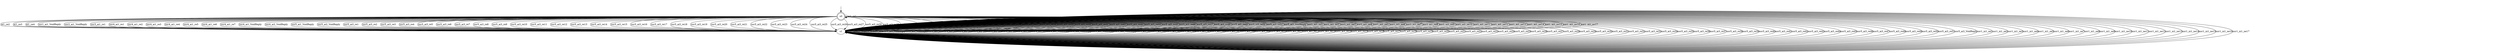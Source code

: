 digraph T {
s0 [label="s0", shape=doublecircle];
s1 [label="s1"];
s0 -> s0 [label="ai1_ce1"];
s0 -> s1 [label="ai1_ce2"];
s0 -> s1 [label="ai1_ce3"];
s0 -> s1 [label="ai1_ce4"];
s0 -> s1 [label="usr1_ai1_VoidReply"];
s0 -> s1 [label="usr2_ai1_VoidReply"];
s0 -> s1 [label="usr3_ai1_re1"];
s0 -> s1 [label="usr4_ai1_re1"];
s0 -> s1 [label="usr4_ai1_re2"];
s0 -> s1 [label="usr4_ai1_re3"];
s0 -> s1 [label="usr4_ai1_re4"];
s0 -> s1 [label="usr4_ai1_re5"];
s0 -> s1 [label="usr4_ai1_re6"];
s0 -> s1 [label="usr4_ai1_re7"];
s0 -> s1 [label="usr4_ai1_VoidReply"];
s0 -> s1 [label="usr4_ai2_VoidReply"];
s0 -> s1 [label="usr5_ai1_VoidReply"];
s0 -> s1 [label="usr5_ai2_VoidReply"];
s0 -> s1 [label="usr5_ai3_re1"];
s0 -> s1 [label="usr5_ai3_re2"];
s0 -> s1 [label="usr5_ai3_re3"];
s0 -> s1 [label="usr5_ai3_re4"];
s0 -> s1 [label="usr5_ai3_re5"];
s0 -> s1 [label="usr5_ai3_re6"];
s0 -> s1 [label="usr5_ai3_re7"];
s0 -> s1 [label="usr5_ai3_re8"];
s0 -> s1 [label="usr5_ai3_re9"];
s0 -> s1 [label="usr5_ai3_re10"];
s0 -> s1 [label="usr5_ai3_re11"];
s0 -> s1 [label="usr5_ai3_re12"];
s0 -> s1 [label="usr5_ai3_re13"];
s0 -> s1 [label="usr5_ai3_re14"];
s0 -> s1 [label="usr5_ai3_re15"];
s0 -> s1 [label="usr5_ai3_re16"];
s0 -> s1 [label="usr5_ai3_re17"];
s0 -> s1 [label="usr5_ai3_re18"];
s0 -> s1 [label="usr5_ai3_re19"];
s0 -> s1 [label="usr5_ai3_re20"];
s0 -> s1 [label="usr5_ai3_re21"];
s0 -> s1 [label="usr5_ai3_re22"];
s0 -> s1 [label="usr5_ai3_re23"];
s0 -> s1 [label="usr5_ai3_re24"];
s0 -> s1 [label="usr5_ai3_re25"];
s0 -> s1 [label="usr5_ai3_re26"];
s0 -> s1 [label="usr5_ai3_re27"];
s0 -> s1 [label="usr5_ai3_re28"];
s0 -> s1 [label="usr5_ai3_re29"];
s0 -> s1 [label="usr5_ai3_re30"];
s0 -> s1 [label="usr5_ai3_re31"];
s0 -> s1 [label="usr5_ai3_re32"];
s0 -> s1 [label="usr5_ai3_re33"];
s0 -> s1 [label="usr5_ai3_re34"];
s0 -> s1 [label="usr5_ai3_re35"];
s0 -> s1 [label="usr5_ai3_re36"];
s0 -> s1 [label="usr5_ai3_re37"];
s0 -> s1 [label="usr5_ai3_re38"];
s0 -> s1 [label="usr5_ai3_re39"];
s0 -> s1 [label="usr5_ai3_re40"];
s0 -> s1 [label="usr5_ai3_re41"];
s0 -> s1 [label="usr5_ai3_re42"];
s0 -> s1 [label="usr5_ai3_re43"];
s0 -> s1 [label="usr5_ai3_re44"];
s0 -> s1 [label="usr5_ai3_re45"];
s0 -> s1 [label="usr5_ai3_re46"];
s0 -> s1 [label="usr5_ai3_re47"];
s0 -> s1 [label="usr5_ai3_re48"];
s0 -> s1 [label="usr5_ai3_re49"];
s0 -> s1 [label="usr5_ai3_re50"];
s0 -> s1 [label="usr5_ai3_re51"];
s0 -> s1 [label="usr5_ai3_VoidReply"];
s0 -> s1 [label="usr1_ni1_ne1"];
s0 -> s1 [label="usr1_ni1_ne2"];
s0 -> s1 [label="usr1_ni1_ne3"];
s0 -> s1 [label="usr1_ni1_ne4"];
s0 -> s1 [label="usr1_ni1_ne5"];
s0 -> s1 [label="usr1_ni1_ne6"];
s0 -> s1 [label="usr1_ni1_ne7"];
s0 -> s1 [label="usr1_ni1_ne8"];
s0 -> s1 [label="usr1_ni1_ne9"];
s0 -> s1 [label="usr1_ni1_ne10"];
s0 -> s1 [label="usr1_ni1_ne11"];
s0 -> s1 [label="usr1_ni1_ne12"];
s0 -> s1 [label="usr1_ni1_ne13"];
s0 -> s1 [label="usr1_ni1_ne14"];
s0 -> s1 [label="usr1_ni1_ne15"];
s0 -> s1 [label="usr1_ni1_ne16"];
s0 -> s1 [label="usr1_ni1_ne17"];
s1 -> s1 [label="ai1_ce1"];
s1 -> s1 [label="ai1_ce2"];
s1 -> s1 [label="ai1_ce3"];
s1 -> s1 [label="ai1_ce4"];
s1 -> s1 [label="usr1_ai1_VoidReply"];
s1 -> s1 [label="usr2_ai1_VoidReply"];
s1 -> s1 [label="usr3_ai1_re1"];
s1 -> s1 [label="usr4_ai1_re1"];
s1 -> s1 [label="usr4_ai1_re2"];
s1 -> s1 [label="usr4_ai1_re3"];
s1 -> s1 [label="usr4_ai1_re4"];
s1 -> s1 [label="usr4_ai1_re5"];
s1 -> s1 [label="usr4_ai1_re6"];
s1 -> s1 [label="usr4_ai1_re7"];
s1 -> s1 [label="usr4_ai1_VoidReply"];
s1 -> s1 [label="usr4_ai2_VoidReply"];
s1 -> s1 [label="usr5_ai1_VoidReply"];
s1 -> s1 [label="usr5_ai2_VoidReply"];
s1 -> s1 [label="usr5_ai3_re1"];
s1 -> s1 [label="usr5_ai3_re2"];
s1 -> s1 [label="usr5_ai3_re3"];
s1 -> s1 [label="usr5_ai3_re4"];
s1 -> s1 [label="usr5_ai3_re5"];
s1 -> s1 [label="usr5_ai3_re6"];
s1 -> s1 [label="usr5_ai3_re7"];
s1 -> s1 [label="usr5_ai3_re8"];
s1 -> s1 [label="usr5_ai3_re9"];
s1 -> s1 [label="usr5_ai3_re10"];
s1 -> s1 [label="usr5_ai3_re11"];
s1 -> s1 [label="usr5_ai3_re12"];
s1 -> s1 [label="usr5_ai3_re13"];
s1 -> s1 [label="usr5_ai3_re14"];
s1 -> s1 [label="usr5_ai3_re15"];
s1 -> s1 [label="usr5_ai3_re16"];
s1 -> s1 [label="usr5_ai3_re17"];
s1 -> s1 [label="usr5_ai3_re18"];
s1 -> s1 [label="usr5_ai3_re19"];
s1 -> s1 [label="usr5_ai3_re20"];
s1 -> s1 [label="usr5_ai3_re21"];
s1 -> s1 [label="usr5_ai3_re22"];
s1 -> s1 [label="usr5_ai3_re23"];
s1 -> s1 [label="usr5_ai3_re24"];
s1 -> s1 [label="usr5_ai3_re25"];
s1 -> s1 [label="usr5_ai3_re26"];
s1 -> s1 [label="usr5_ai3_re27"];
s1 -> s1 [label="usr5_ai3_re28"];
s1 -> s1 [label="usr5_ai3_re29"];
s1 -> s1 [label="usr5_ai3_re30"];
s1 -> s1 [label="usr5_ai3_re31"];
s1 -> s1 [label="usr5_ai3_re32"];
s1 -> s1 [label="usr5_ai3_re33"];
s1 -> s1 [label="usr5_ai3_re34"];
s1 -> s1 [label="usr5_ai3_re35"];
s1 -> s1 [label="usr5_ai3_re36"];
s1 -> s1 [label="usr5_ai3_re37"];
s1 -> s1 [label="usr5_ai3_re38"];
s1 -> s1 [label="usr5_ai3_re39"];
s1 -> s1 [label="usr5_ai3_re40"];
s1 -> s1 [label="usr5_ai3_re41"];
s1 -> s1 [label="usr5_ai3_re42"];
s1 -> s1 [label="usr5_ai3_re43"];
s1 -> s1 [label="usr5_ai3_re44"];
s1 -> s1 [label="usr5_ai3_re45"];
s1 -> s1 [label="usr5_ai3_re46"];
s1 -> s1 [label="usr5_ai3_re47"];
s1 -> s1 [label="usr5_ai3_re48"];
s1 -> s1 [label="usr5_ai3_re49"];
s1 -> s1 [label="usr5_ai3_re50"];
s1 -> s1 [label="usr5_ai3_re51"];
s1 -> s1 [label="usr5_ai3_VoidReply"];
s1 -> s1 [label="usr1_ni1_ne1"];
s1 -> s1 [label="usr1_ni1_ne2"];
s1 -> s1 [label="usr1_ni1_ne3"];
s1 -> s1 [label="usr1_ni1_ne4"];
s1 -> s1 [label="usr1_ni1_ne5"];
s1 -> s1 [label="usr1_ni1_ne6"];
s1 -> s1 [label="usr1_ni1_ne7"];
s1 -> s1 [label="usr1_ni1_ne8"];
s1 -> s1 [label="usr1_ni1_ne9"];
s1 -> s1 [label="usr1_ni1_ne10"];
s1 -> s1 [label="usr1_ni1_ne11"];
s1 -> s1 [label="usr1_ni1_ne12"];
s1 -> s1 [label="usr1_ni1_ne13"];
s1 -> s1 [label="usr1_ni1_ne14"];
s1 -> s1 [label="usr1_ni1_ne15"];
s1 -> s1 [label="usr1_ni1_ne16"];
s1 -> s1 [label="usr1_ni1_ne17"];
__start0 [shape=none, label=""];
__start0 -> s0 [label=""];
}
